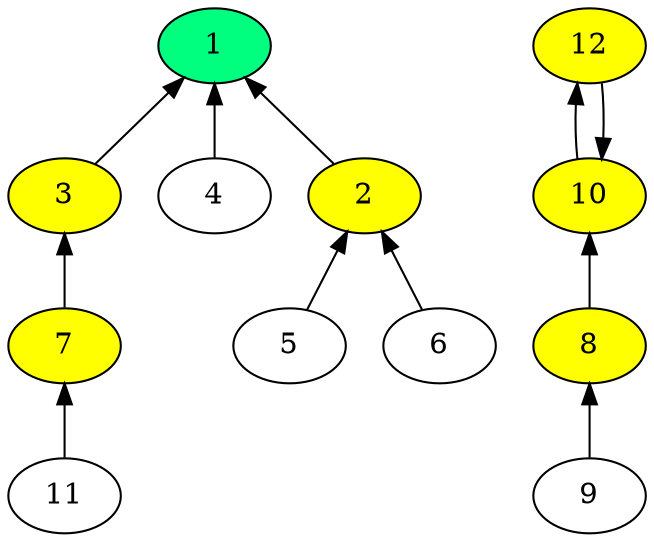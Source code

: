 digraph time_source_tree {
  rankdir="BT";
  "2" -> "1";
  "3" -> "1";
  "4" -> "1";
  "5" -> "2";
  "6" -> "2";
  "7" -> "3";
  "8" -> "10";
  "9" -> "8";
  "10" -> "12";
  "11" -> "7";
  "12" -> "10";
  "1" [fillcolor="yellow" style="filled"];
  "2" [fillcolor="yellow" style="filled"];
  "3" [fillcolor="yellow" style="filled"];
  "7" [fillcolor="yellow" style="filled"];
  "8" [fillcolor="yellow" style="filled"];
  "10" [fillcolor="yellow" style="filled"];
  "12" [fillcolor="yellow" style="filled"];
  "1" [rank="source" fillcolor="#00FF7F" style="filled"];
}
